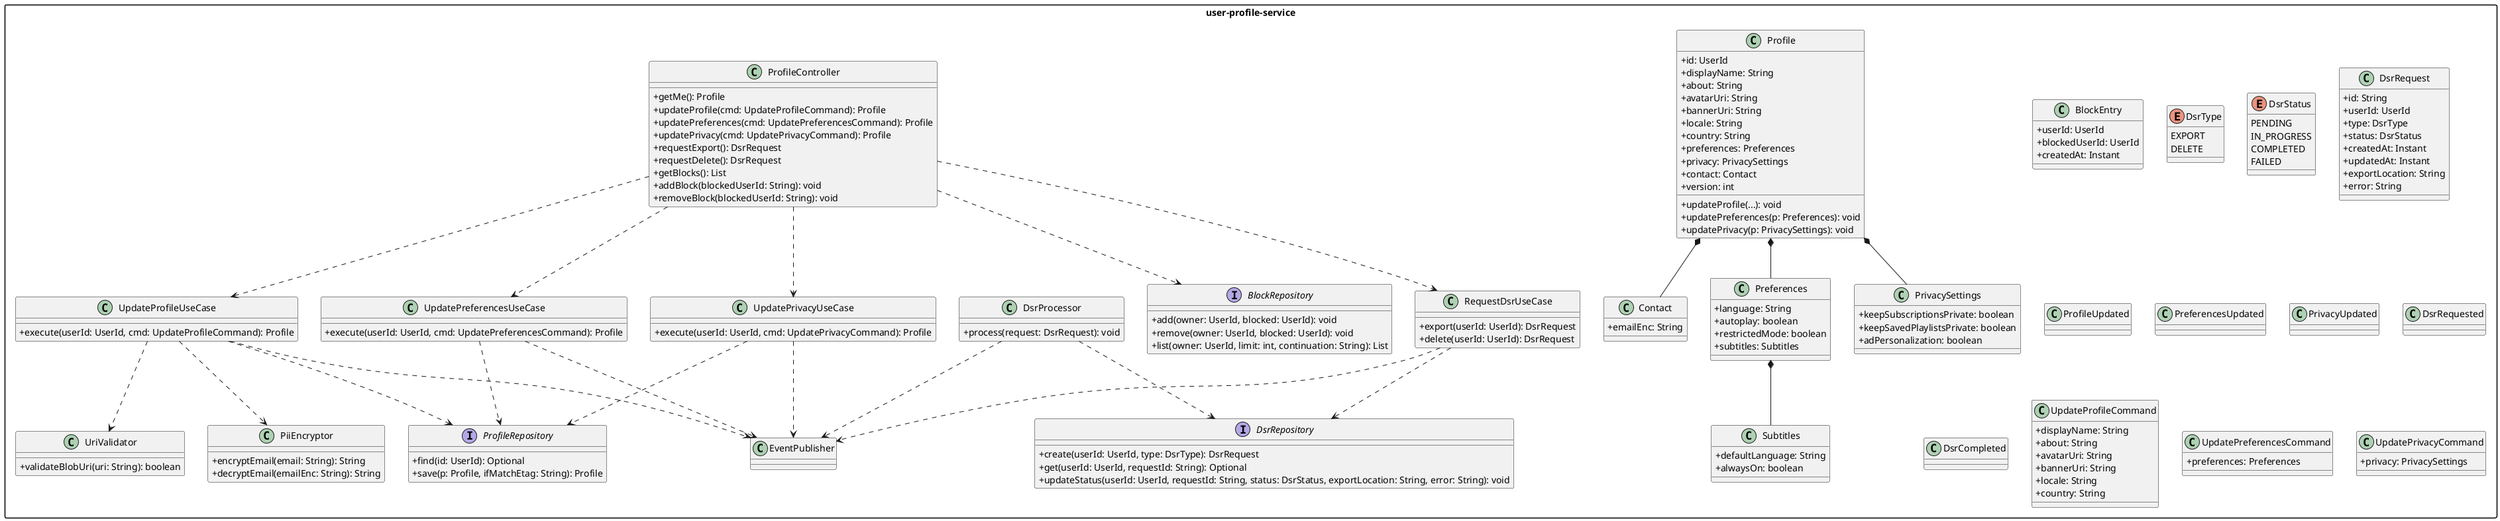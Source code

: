 @startuml user-profile-service-lld
skinparam shadowing false
skinparam packageStyle rectangle
skinparam classAttributeIconSize 0
skinparam fontName "Helvetica"
skinparam titleFontName "Helvetica"
skinparam legendFontName "Helvetica"
skinparam noteFontName "Helvetica"

package "user-profile-service" {
class Subtitles {
+defaultLanguage: String
+alwaysOn: boolean
}
class Preferences {
+language: String
+autoplay: boolean
+restrictedMode: boolean
+subtitles: Subtitles
}
class PrivacySettings {
+keepSubscriptionsPrivate: boolean
+keepSavedPlaylistsPrivate: boolean
+adPersonalization: boolean
}
class Contact {
+emailEnc: String
}
class Profile {
+id: UserId
+displayName: String
+about: String
+avatarUri: String
+bannerUri: String
+locale: String
+country: String
+preferences: Preferences
+privacy: PrivacySettings
+contact: Contact
+version: int
+updateProfile(...): void
+updatePreferences(p: Preferences): void
+updatePrivacy(p: PrivacySettings): void
}

class BlockEntry {
+userId: UserId
+blockedUserId: UserId
+createdAt: Instant
}

enum DsrType {
EXPORT
DELETE
}
enum DsrStatus {
PENDING
IN_PROGRESS
COMPLETED
FAILED
}
class DsrRequest {
+id: String
+userId: UserId
+type: DsrType
+status: DsrStatus
+createdAt: Instant
+updatedAt: Instant
+exportLocation: String
+error: String
}

interface ProfileRepository {
+find(id: UserId): Optional
+save(p: Profile, ifMatchEtag: String): Profile
}
interface BlockRepository {
+add(owner: UserId, blocked: UserId): void
+remove(owner: UserId, blocked: UserId): void
+list(owner: UserId, limit: int, continuation: String): List
}
interface DsrRepository {
+create(userId: UserId, type: DsrType): DsrRequest
+get(userId: UserId, requestId: String): Optional
+updateStatus(userId: UserId, requestId: String, status: DsrStatus, exportLocation: String, error: String): void
}

class PiiEncryptor {
+encryptEmail(email: String): String
+decryptEmail(emailEnc: String): String
}
class UriValidator {
+validateBlobUri(uri: String): boolean
}

class ProfileUpdated
class PreferencesUpdated
class PrivacyUpdated
class DsrRequested
class DsrCompleted

class UpdateProfileCommand {
+displayName: String
+about: String
+avatarUri: String
+bannerUri: String
+locale: String
+country: String
}
class UpdatePreferencesCommand {
+preferences: Preferences
}
class UpdatePrivacyCommand {
+privacy: PrivacySettings
}

class UpdateProfileUseCase {
+execute(userId: UserId, cmd: UpdateProfileCommand): Profile
}
class UpdatePreferencesUseCase {
+execute(userId: UserId, cmd: UpdatePreferencesCommand): Profile
}
class UpdatePrivacyUseCase {
+execute(userId: UserId, cmd: UpdatePrivacyCommand): Profile
}
class RequestDsrUseCase {
+export(userId: UserId): DsrRequest
+delete(userId: UserId): DsrRequest
}

class DsrProcessor {
+process(request: DsrRequest): void
}

class ProfileController {
+getMe(): Profile
+updateProfile(cmd: UpdateProfileCommand): Profile
+updatePreferences(cmd: UpdatePreferencesCommand): Profile
+updatePrivacy(cmd: UpdatePrivacyCommand): Profile
+requestExport(): DsrRequest
+requestDelete(): DsrRequest
+getBlocks(): List
+addBlock(blockedUserId: String): void
+removeBlock(blockedUserId: String): void
}

' Associations
Profile *-- Preferences
Preferences *-- Subtitles
Profile *-- PrivacySettings
Profile *-- Contact
ProfileController ..> UpdateProfileUseCase
ProfileController ..> UpdatePreferencesUseCase
ProfileController ..> UpdatePrivacyUseCase
ProfileController ..> RequestDsrUseCase
UpdateProfileUseCase ..> ProfileRepository
UpdateProfileUseCase ..> UriValidator
UpdateProfileUseCase ..> PiiEncryptor
UpdateProfileUseCase ..> EventPublisher
UpdatePreferencesUseCase ..> ProfileRepository
UpdatePreferencesUseCase ..> EventPublisher
UpdatePrivacyUseCase ..> ProfileRepository
UpdatePrivacyUseCase ..> EventPublisher
RequestDsrUseCase ..> DsrRepository
RequestDsrUseCase ..> EventPublisher
DsrProcessor ..> DsrRepository
DsrProcessor ..> EventPublisher
ProfileController ..> BlockRepository
}

@enduml